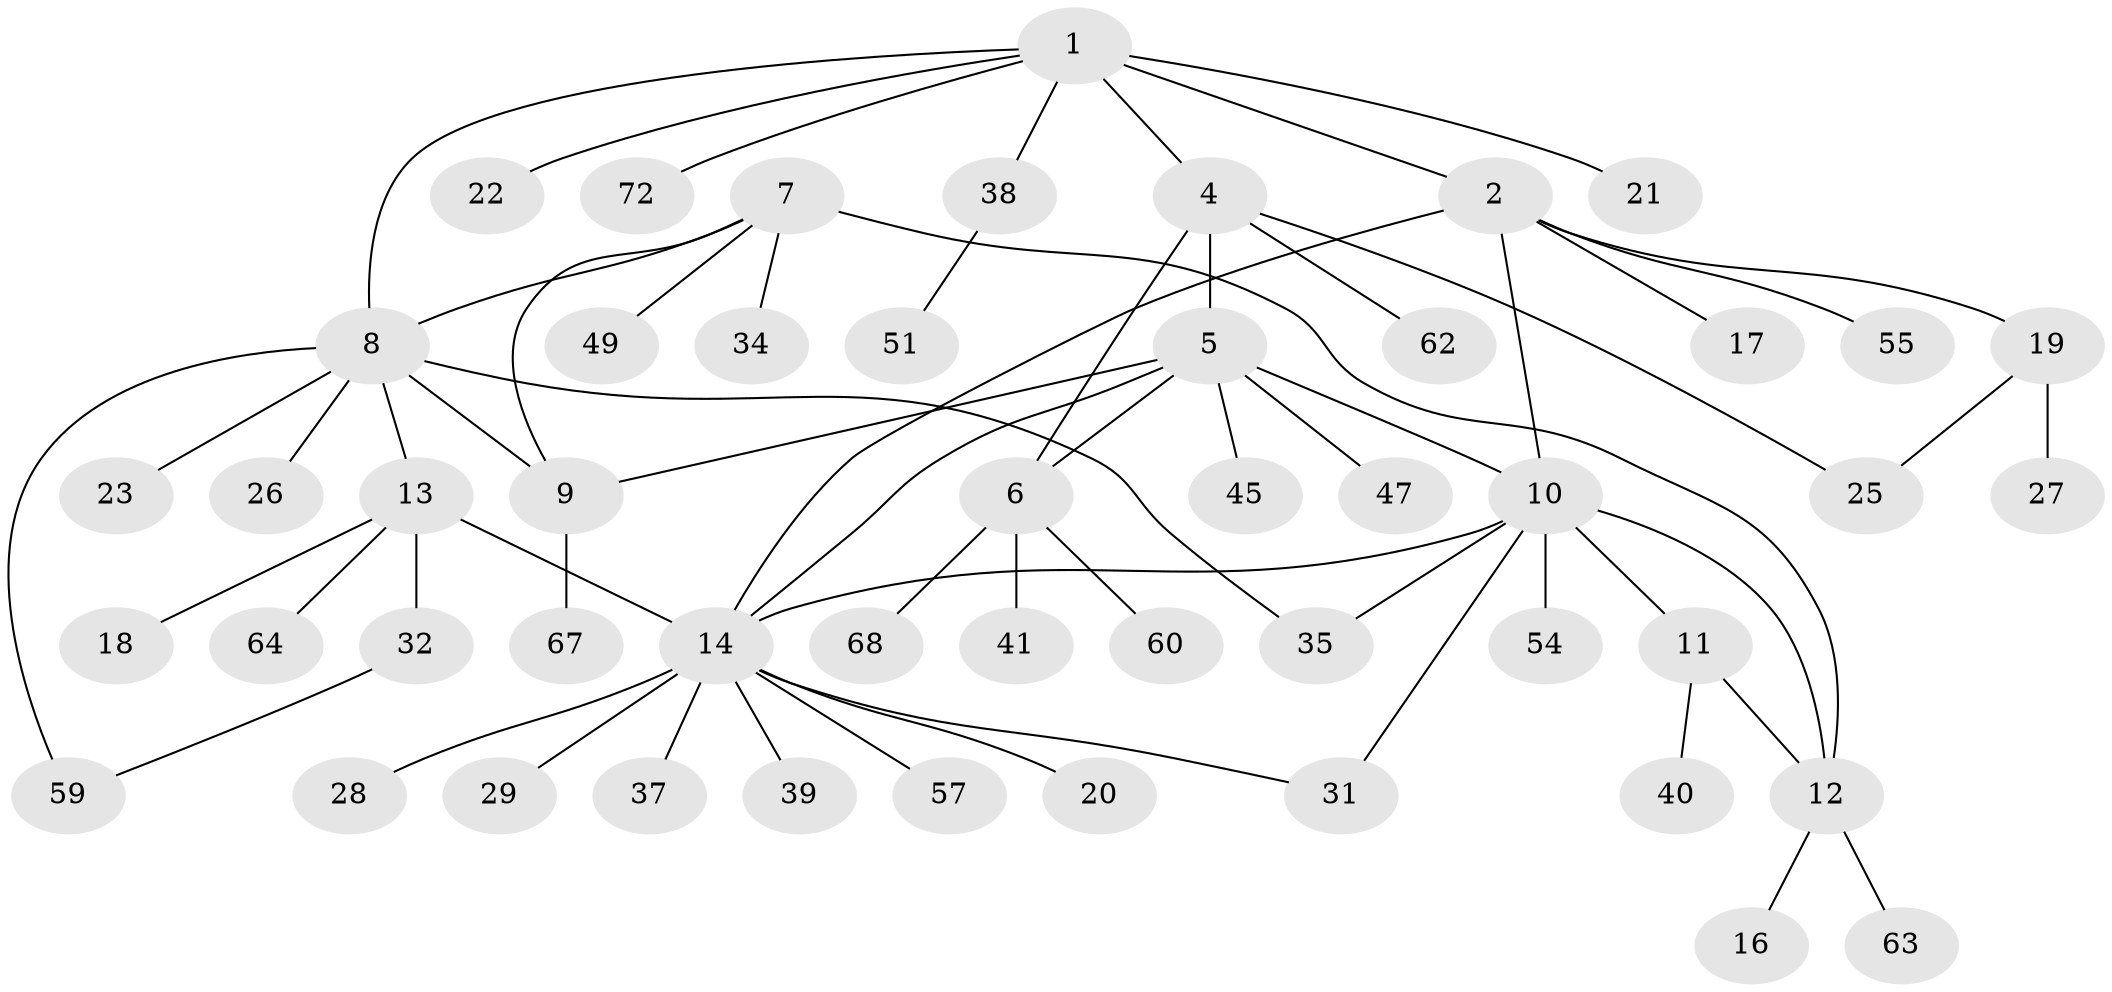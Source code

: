 // Generated by graph-tools (version 1.1) at 2025/24/03/03/25 07:24:10]
// undirected, 50 vertices, 62 edges
graph export_dot {
graph [start="1"]
  node [color=gray90,style=filled];
  1 [super="+61"];
  2 [super="+3"];
  4 [super="+66"];
  5 [super="+43"];
  6 [super="+42"];
  7 [super="+44"];
  8 [super="+71"];
  9 [super="+48"];
  10 [super="+52"];
  11 [super="+33"];
  12 [super="+46"];
  13 [super="+24"];
  14 [super="+15"];
  16;
  17 [super="+69"];
  18 [super="+30"];
  19 [super="+58"];
  20;
  21;
  22;
  23;
  25;
  26;
  27;
  28;
  29;
  31;
  32 [super="+50"];
  34 [super="+65"];
  35 [super="+36"];
  37;
  38 [super="+53"];
  39;
  40;
  41;
  45 [super="+56"];
  47;
  49 [super="+70"];
  51;
  54;
  55;
  57;
  59;
  60;
  62;
  63;
  64;
  67;
  68;
  72;
  1 -- 2 [weight=2];
  1 -- 4;
  1 -- 8;
  1 -- 21;
  1 -- 22;
  1 -- 38;
  1 -- 72;
  2 -- 10;
  2 -- 19;
  2 -- 55;
  2 -- 17;
  2 -- 14;
  4 -- 5;
  4 -- 6;
  4 -- 62;
  4 -- 25;
  5 -- 6;
  5 -- 9;
  5 -- 10;
  5 -- 14;
  5 -- 45;
  5 -- 47;
  6 -- 41;
  6 -- 60;
  6 -- 68;
  7 -- 8;
  7 -- 9;
  7 -- 12;
  7 -- 34;
  7 -- 49;
  8 -- 9;
  8 -- 13;
  8 -- 23;
  8 -- 26;
  8 -- 35;
  8 -- 59;
  9 -- 67;
  10 -- 11;
  10 -- 12;
  10 -- 14;
  10 -- 31;
  10 -- 35;
  10 -- 54;
  11 -- 12;
  11 -- 40;
  12 -- 16;
  12 -- 63;
  13 -- 14 [weight=2];
  13 -- 18;
  13 -- 32;
  13 -- 64;
  14 -- 20;
  14 -- 28;
  14 -- 31;
  14 -- 57;
  14 -- 29;
  14 -- 37;
  14 -- 39;
  19 -- 25;
  19 -- 27;
  32 -- 59;
  38 -- 51;
}
